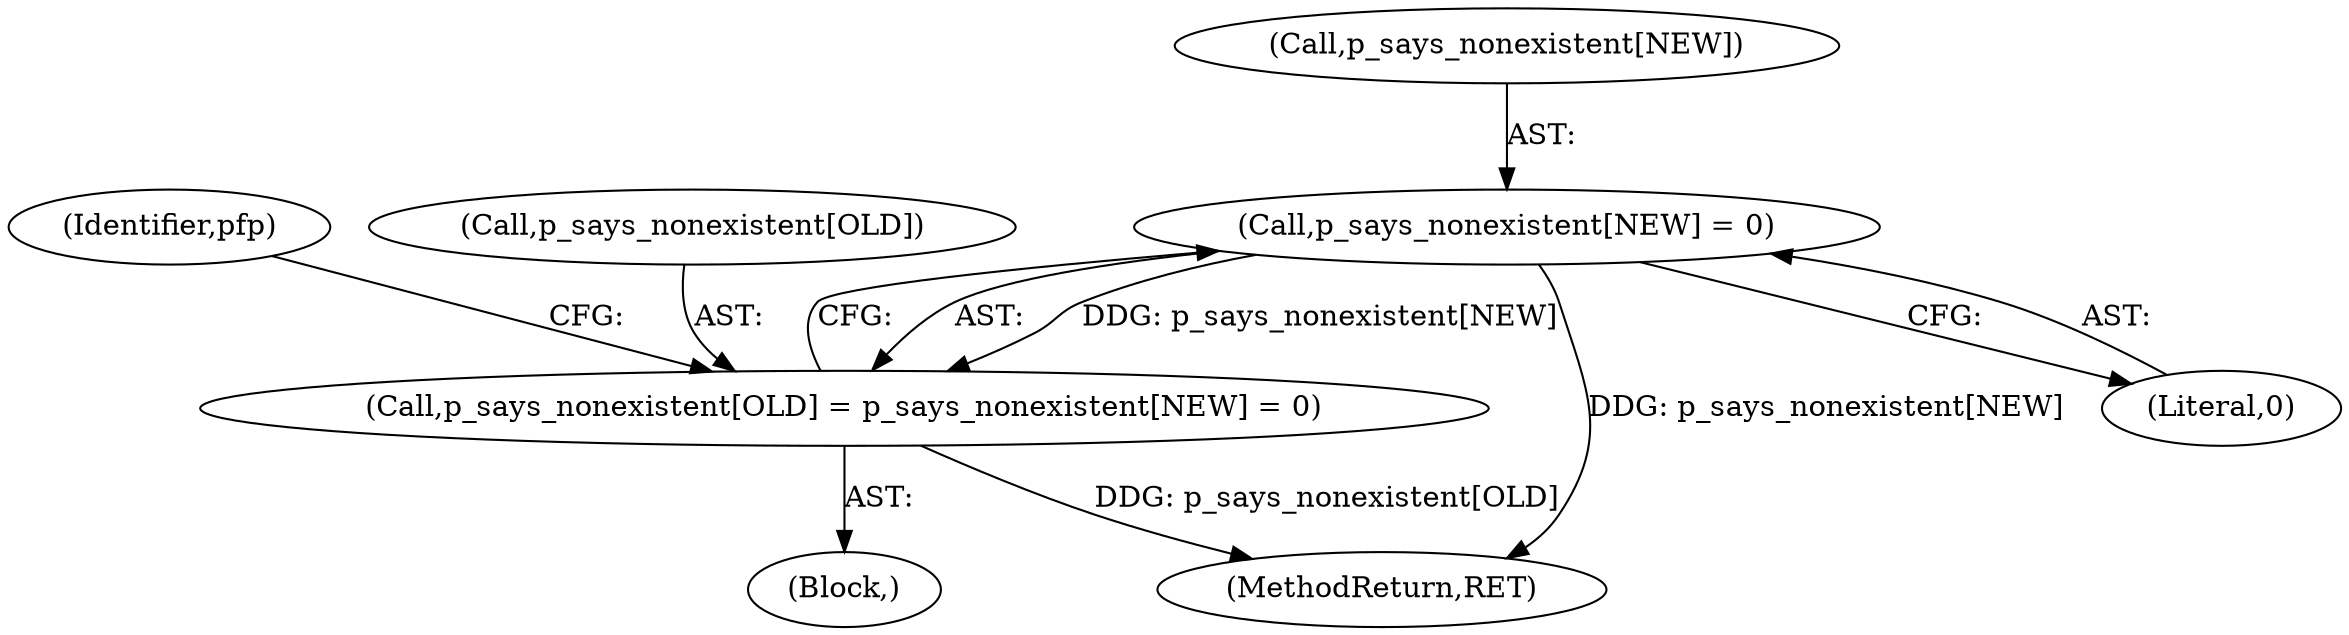 digraph "0_savannah_17953b5893f7c9835f0dd2a704ba04e0371d2cbd_0@array" {
"1000327" [label="(Call,p_says_nonexistent[NEW] = 0)"];
"1000323" [label="(Call,p_says_nonexistent[OLD] = p_says_nonexistent[NEW] = 0)"];
"1000328" [label="(Call,p_says_nonexistent[NEW])"];
"1000333" [label="(Identifier,pfp)"];
"1002119" [label="(MethodReturn,RET)"];
"1000323" [label="(Call,p_says_nonexistent[OLD] = p_says_nonexistent[NEW] = 0)"];
"1000324" [label="(Call,p_says_nonexistent[OLD])"];
"1000331" [label="(Literal,0)"];
"1000129" [label="(Block,)"];
"1000327" [label="(Call,p_says_nonexistent[NEW] = 0)"];
"1000327" -> "1000323"  [label="AST: "];
"1000327" -> "1000331"  [label="CFG: "];
"1000328" -> "1000327"  [label="AST: "];
"1000331" -> "1000327"  [label="AST: "];
"1000323" -> "1000327"  [label="CFG: "];
"1000327" -> "1002119"  [label="DDG: p_says_nonexistent[NEW]"];
"1000327" -> "1000323"  [label="DDG: p_says_nonexistent[NEW]"];
"1000323" -> "1000129"  [label="AST: "];
"1000324" -> "1000323"  [label="AST: "];
"1000333" -> "1000323"  [label="CFG: "];
"1000323" -> "1002119"  [label="DDG: p_says_nonexistent[OLD]"];
}
